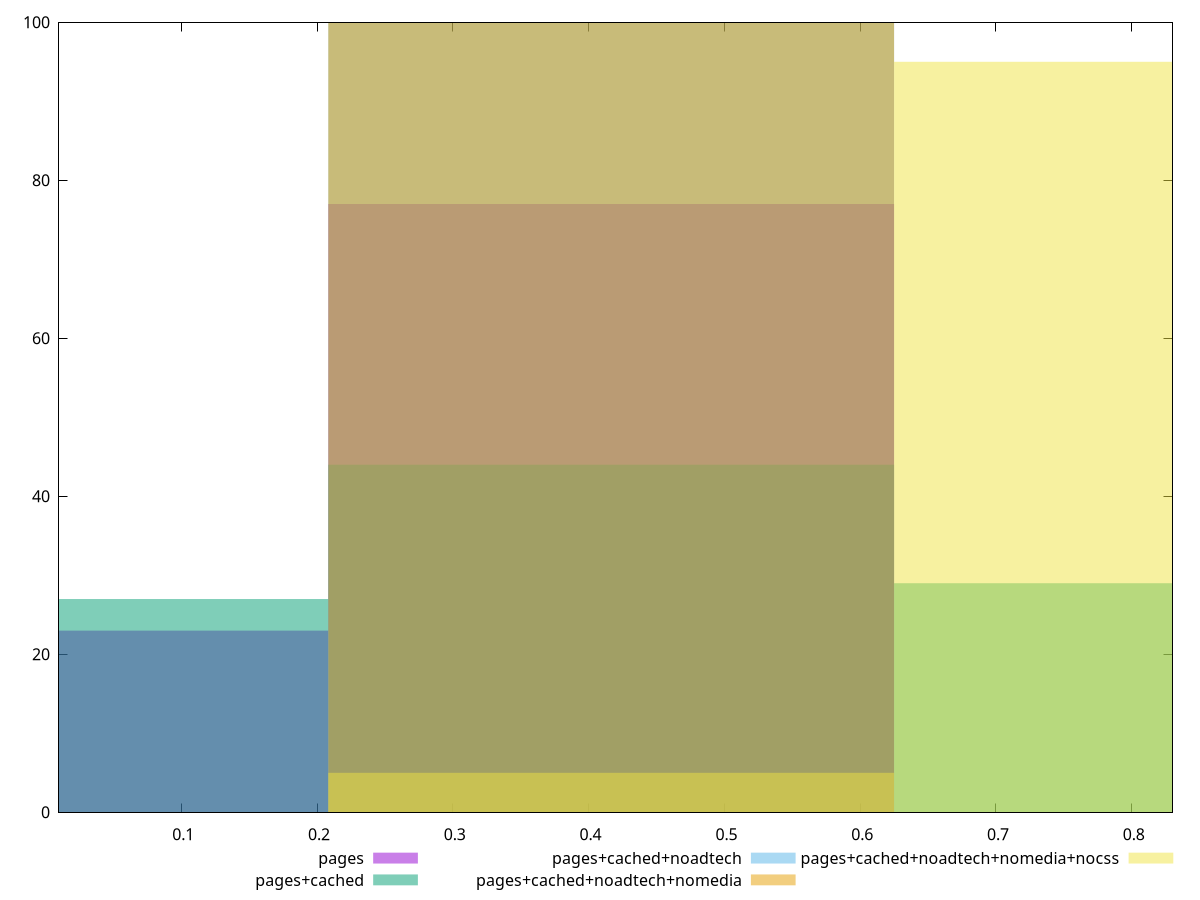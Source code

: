 reset

$pages <<EOF
0.41664519776527326 77
0 23
EOF

$pagesCached <<EOF
0.41664519776527326 44
0 27
0.8332903955305465 29
EOF

$pagesCachedNoadtech <<EOF
0.41664519776527326 100
EOF

$pagesCachedNoadtechNomedia <<EOF
0.41664519776527326 100
EOF

$pagesCachedNoadtechNomediaNocss <<EOF
0.8332903955305465 95
0.41664519776527326 5
EOF

set key outside below
set boxwidth 0.41664519776527326
set xrange [0.01:0.83]
set yrange [0:100]
set trange [0:100]
set style fill transparent solid 0.5 noborder
set terminal svg size 640, 530 enhanced background rgb 'white'
set output "report_00013_2021-02-09T12-04-24.940Z/first-cpu-idle/comparison/histogram/all_score.svg"

plot $pages title "pages" with boxes, \
     $pagesCached title "pages+cached" with boxes, \
     $pagesCachedNoadtech title "pages+cached+noadtech" with boxes, \
     $pagesCachedNoadtechNomedia title "pages+cached+noadtech+nomedia" with boxes, \
     $pagesCachedNoadtechNomediaNocss title "pages+cached+noadtech+nomedia+nocss" with boxes

reset
